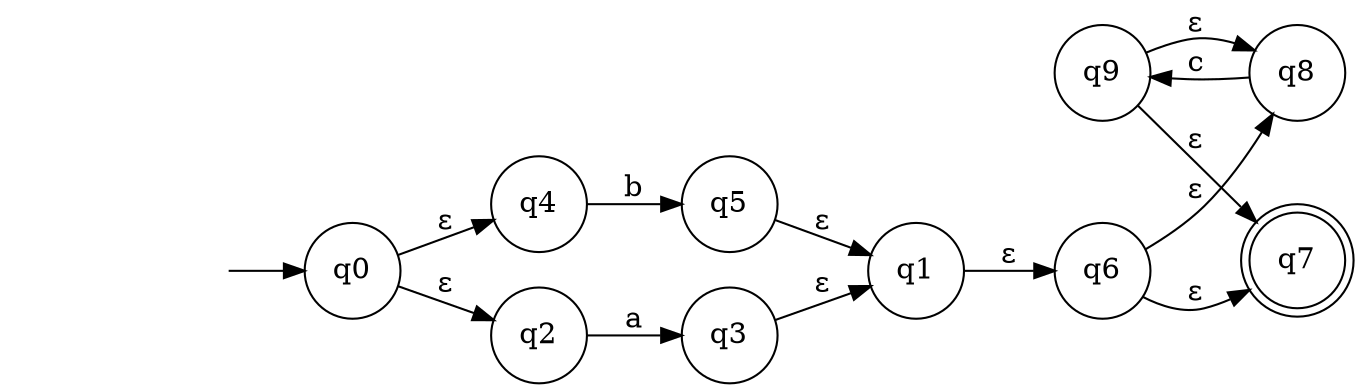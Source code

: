 # auto generated dot-language file

digraph  {
	type = "ENFA";

	rankdir = LR;

	alphabet = "a b c ";

	start = "q0";

	node [shape = circle];
	"q9" "q8" "q6" "q5" "q4" "q3" "q2" "q1" "q0" ;

	node [shape = doublecircle];
	"q7" ;

	invStart [style = invis];

	invStart -> "q0";
	"q9" -> "q8" [label = "ε"];
	"q9" -> "q7" [label = "ε"];
	"q8" -> "q9" [label = "c"];
	"q6" -> "q8" [label = "ε"];
	"q6" -> "q7" [label = "ε"];
	"q5" -> "q1" [label = "ε"];
	"q4" -> "q5" [label = "b"];
	"q3" -> "q1" [label = "ε"];
	"q2" -> "q3" [label = "a"];
	"q1" -> "q6" [label = "ε"];
	"q0" -> "q2" [label = "ε"];
	"q0" -> "q4" [label = "ε"];
}
